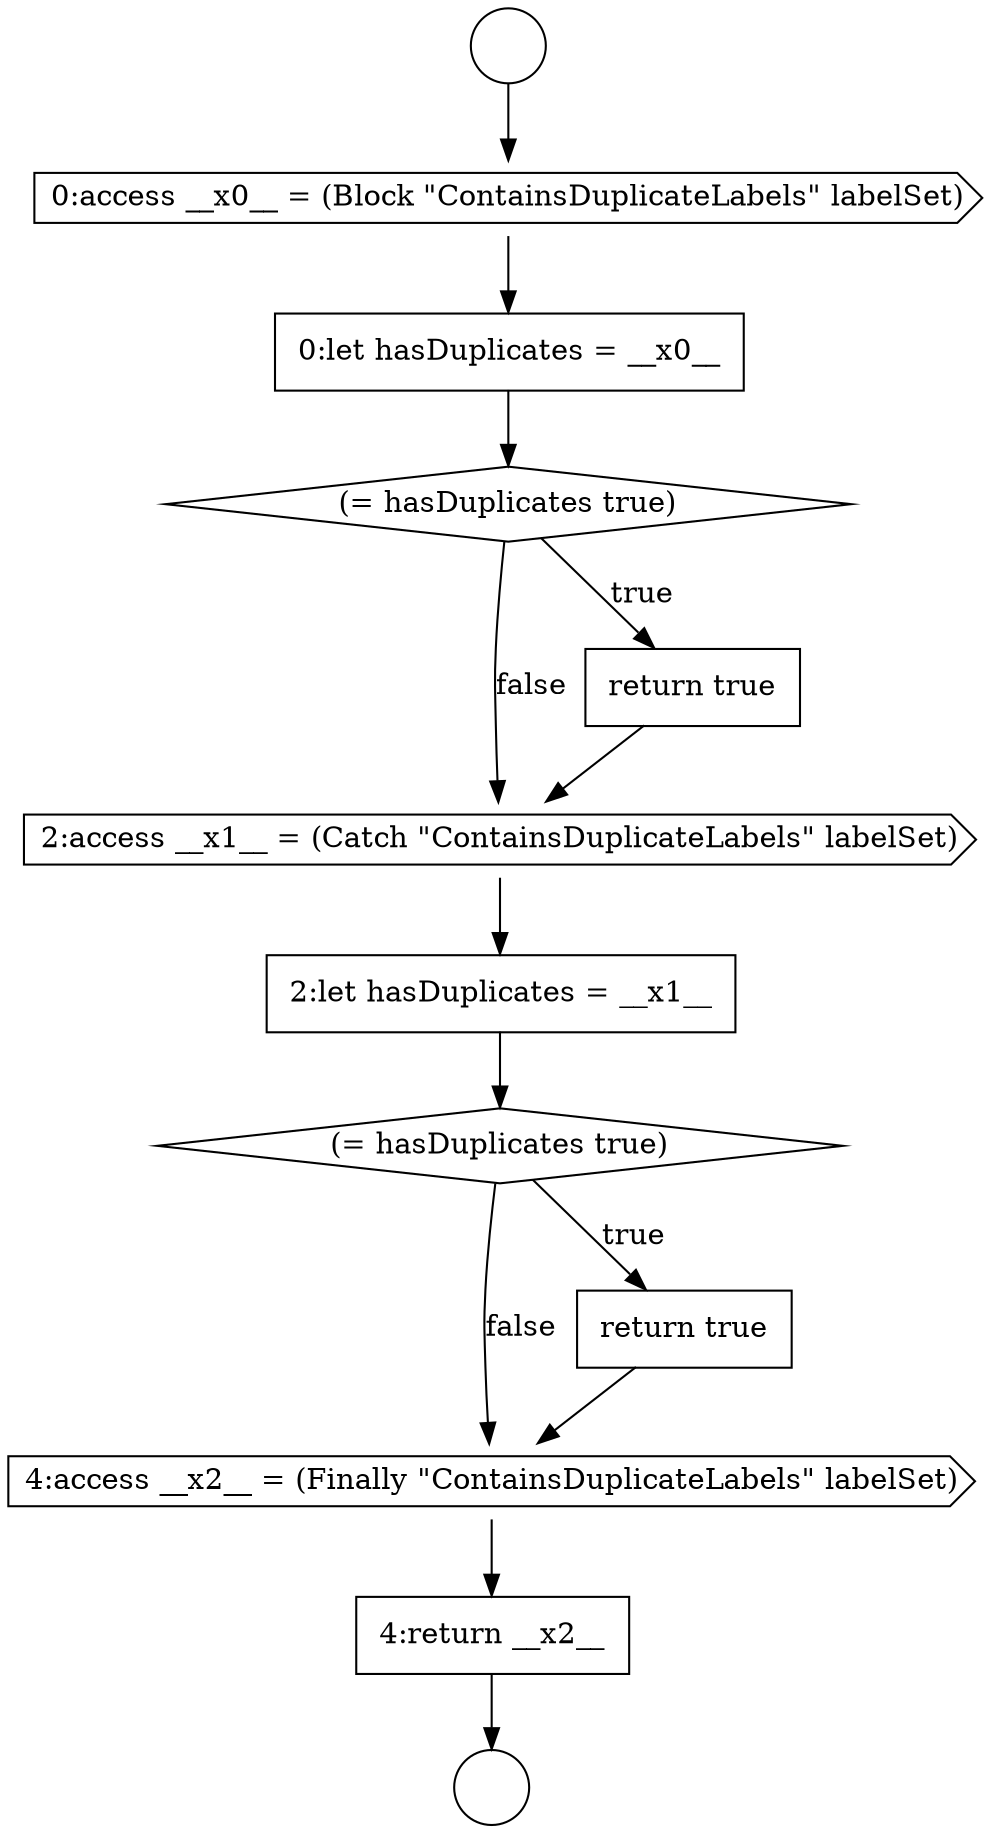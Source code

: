 digraph {
  node7390 [shape=none, margin=0, label=<<font color="black">
    <table border="0" cellborder="1" cellspacing="0" cellpadding="10">
      <tr><td align="left">4:return __x2__</td></tr>
    </table>
  </font>> color="black" fillcolor="white" style=filled]
  node7386 [shape=none, margin=0, label=<<font color="black">
    <table border="0" cellborder="1" cellspacing="0" cellpadding="10">
      <tr><td align="left">2:let hasDuplicates = __x1__</td></tr>
    </table>
  </font>> color="black" fillcolor="white" style=filled]
  node7381 [shape=cds, label=<<font color="black">0:access __x0__ = (Block &quot;ContainsDuplicateLabels&quot; labelSet)</font>> color="black" fillcolor="white" style=filled]
  node7389 [shape=cds, label=<<font color="black">4:access __x2__ = (Finally &quot;ContainsDuplicateLabels&quot; labelSet)</font>> color="black" fillcolor="white" style=filled]
  node7385 [shape=cds, label=<<font color="black">2:access __x1__ = (Catch &quot;ContainsDuplicateLabels&quot; labelSet)</font>> color="black" fillcolor="white" style=filled]
  node7382 [shape=none, margin=0, label=<<font color="black">
    <table border="0" cellborder="1" cellspacing="0" cellpadding="10">
      <tr><td align="left">0:let hasDuplicates = __x0__</td></tr>
    </table>
  </font>> color="black" fillcolor="white" style=filled]
  node7379 [shape=circle label=" " color="black" fillcolor="white" style=filled]
  node7383 [shape=diamond, label=<<font color="black">(= hasDuplicates true)</font>> color="black" fillcolor="white" style=filled]
  node7388 [shape=none, margin=0, label=<<font color="black">
    <table border="0" cellborder="1" cellspacing="0" cellpadding="10">
      <tr><td align="left">return true</td></tr>
    </table>
  </font>> color="black" fillcolor="white" style=filled]
  node7380 [shape=circle label=" " color="black" fillcolor="white" style=filled]
  node7384 [shape=none, margin=0, label=<<font color="black">
    <table border="0" cellborder="1" cellspacing="0" cellpadding="10">
      <tr><td align="left">return true</td></tr>
    </table>
  </font>> color="black" fillcolor="white" style=filled]
  node7387 [shape=diamond, label=<<font color="black">(= hasDuplicates true)</font>> color="black" fillcolor="white" style=filled]
  node7390 -> node7380 [ color="black"]
  node7389 -> node7390 [ color="black"]
  node7385 -> node7386 [ color="black"]
  node7382 -> node7383 [ color="black"]
  node7388 -> node7389 [ color="black"]
  node7384 -> node7385 [ color="black"]
  node7383 -> node7384 [label=<<font color="black">true</font>> color="black"]
  node7383 -> node7385 [label=<<font color="black">false</font>> color="black"]
  node7379 -> node7381 [ color="black"]
  node7386 -> node7387 [ color="black"]
  node7381 -> node7382 [ color="black"]
  node7387 -> node7388 [label=<<font color="black">true</font>> color="black"]
  node7387 -> node7389 [label=<<font color="black">false</font>> color="black"]
}
